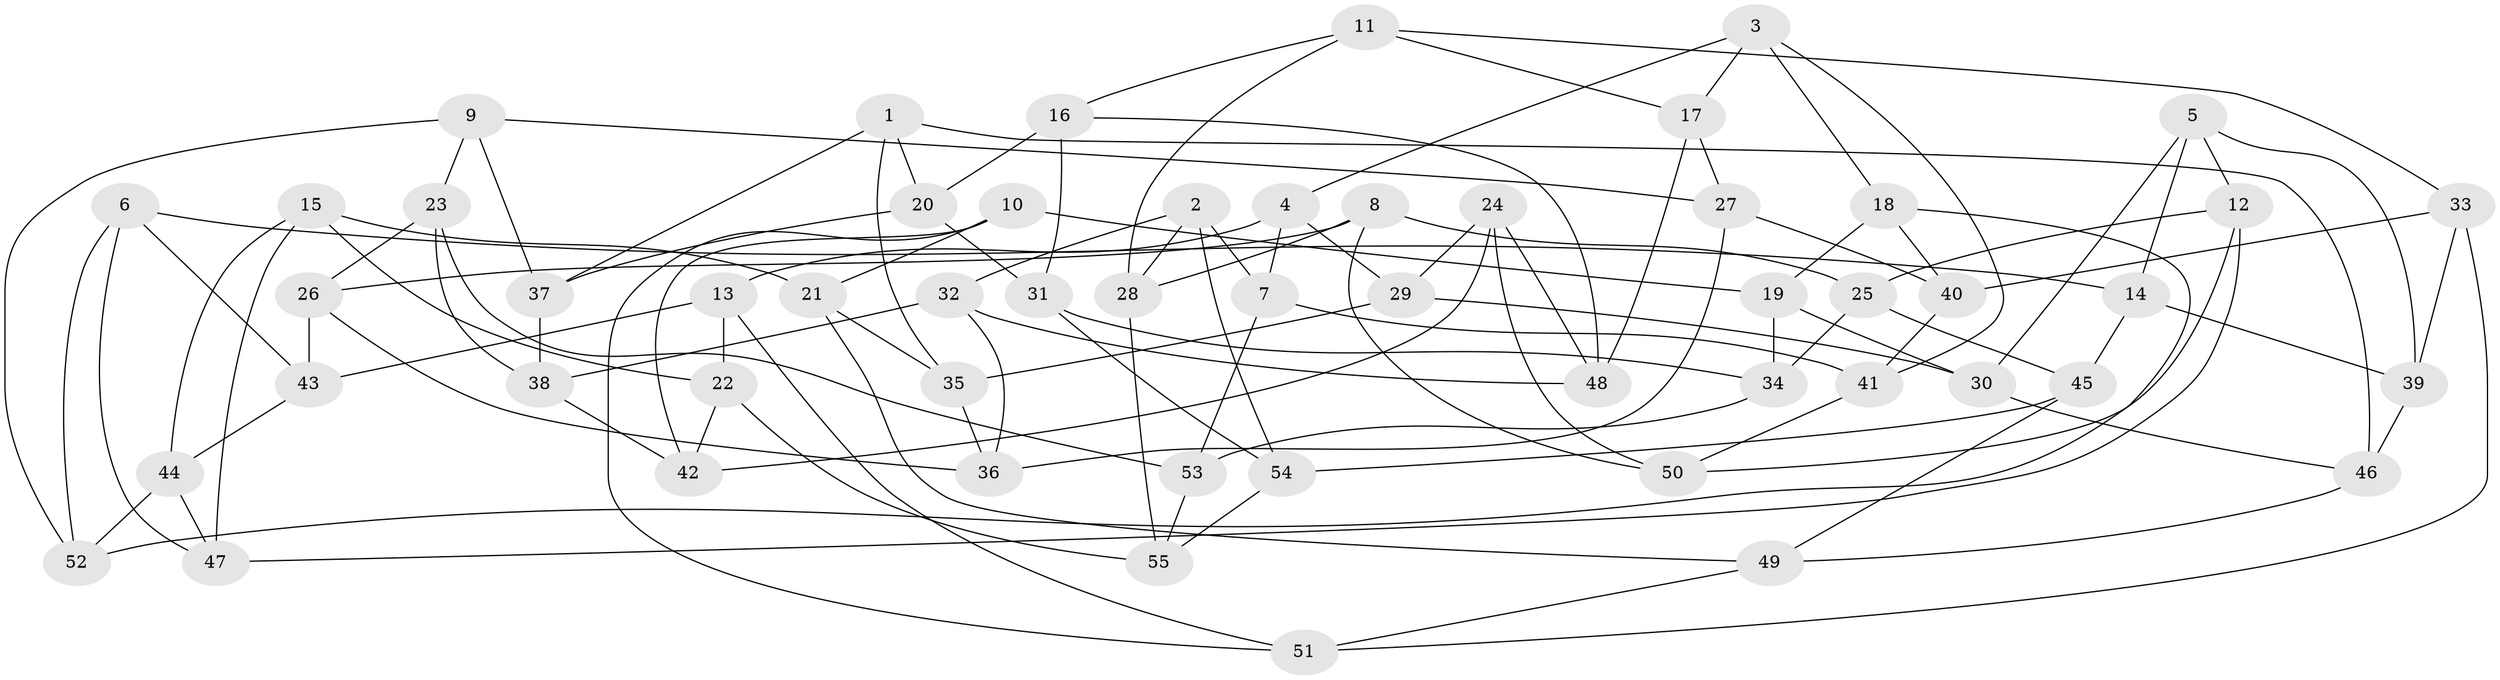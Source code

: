 // Generated by graph-tools (version 1.1) at 2025/26/03/09/25 03:26:59]
// undirected, 55 vertices, 110 edges
graph export_dot {
graph [start="1"]
  node [color=gray90,style=filled];
  1;
  2;
  3;
  4;
  5;
  6;
  7;
  8;
  9;
  10;
  11;
  12;
  13;
  14;
  15;
  16;
  17;
  18;
  19;
  20;
  21;
  22;
  23;
  24;
  25;
  26;
  27;
  28;
  29;
  30;
  31;
  32;
  33;
  34;
  35;
  36;
  37;
  38;
  39;
  40;
  41;
  42;
  43;
  44;
  45;
  46;
  47;
  48;
  49;
  50;
  51;
  52;
  53;
  54;
  55;
  1 -- 46;
  1 -- 20;
  1 -- 37;
  1 -- 35;
  2 -- 7;
  2 -- 28;
  2 -- 54;
  2 -- 32;
  3 -- 41;
  3 -- 17;
  3 -- 4;
  3 -- 18;
  4 -- 29;
  4 -- 13;
  4 -- 7;
  5 -- 14;
  5 -- 30;
  5 -- 12;
  5 -- 39;
  6 -- 43;
  6 -- 47;
  6 -- 14;
  6 -- 52;
  7 -- 41;
  7 -- 53;
  8 -- 25;
  8 -- 28;
  8 -- 26;
  8 -- 50;
  9 -- 37;
  9 -- 52;
  9 -- 27;
  9 -- 23;
  10 -- 19;
  10 -- 42;
  10 -- 51;
  10 -- 21;
  11 -- 28;
  11 -- 17;
  11 -- 33;
  11 -- 16;
  12 -- 50;
  12 -- 25;
  12 -- 47;
  13 -- 22;
  13 -- 51;
  13 -- 43;
  14 -- 45;
  14 -- 39;
  15 -- 44;
  15 -- 47;
  15 -- 21;
  15 -- 22;
  16 -- 31;
  16 -- 20;
  16 -- 48;
  17 -- 48;
  17 -- 27;
  18 -- 40;
  18 -- 19;
  18 -- 52;
  19 -- 30;
  19 -- 34;
  20 -- 31;
  20 -- 37;
  21 -- 49;
  21 -- 35;
  22 -- 42;
  22 -- 55;
  23 -- 38;
  23 -- 26;
  23 -- 53;
  24 -- 48;
  24 -- 29;
  24 -- 50;
  24 -- 42;
  25 -- 34;
  25 -- 45;
  26 -- 43;
  26 -- 36;
  27 -- 36;
  27 -- 40;
  28 -- 55;
  29 -- 35;
  29 -- 30;
  30 -- 46;
  31 -- 34;
  31 -- 54;
  32 -- 36;
  32 -- 48;
  32 -- 38;
  33 -- 51;
  33 -- 40;
  33 -- 39;
  34 -- 53;
  35 -- 36;
  37 -- 38;
  38 -- 42;
  39 -- 46;
  40 -- 41;
  41 -- 50;
  43 -- 44;
  44 -- 47;
  44 -- 52;
  45 -- 49;
  45 -- 54;
  46 -- 49;
  49 -- 51;
  53 -- 55;
  54 -- 55;
}

